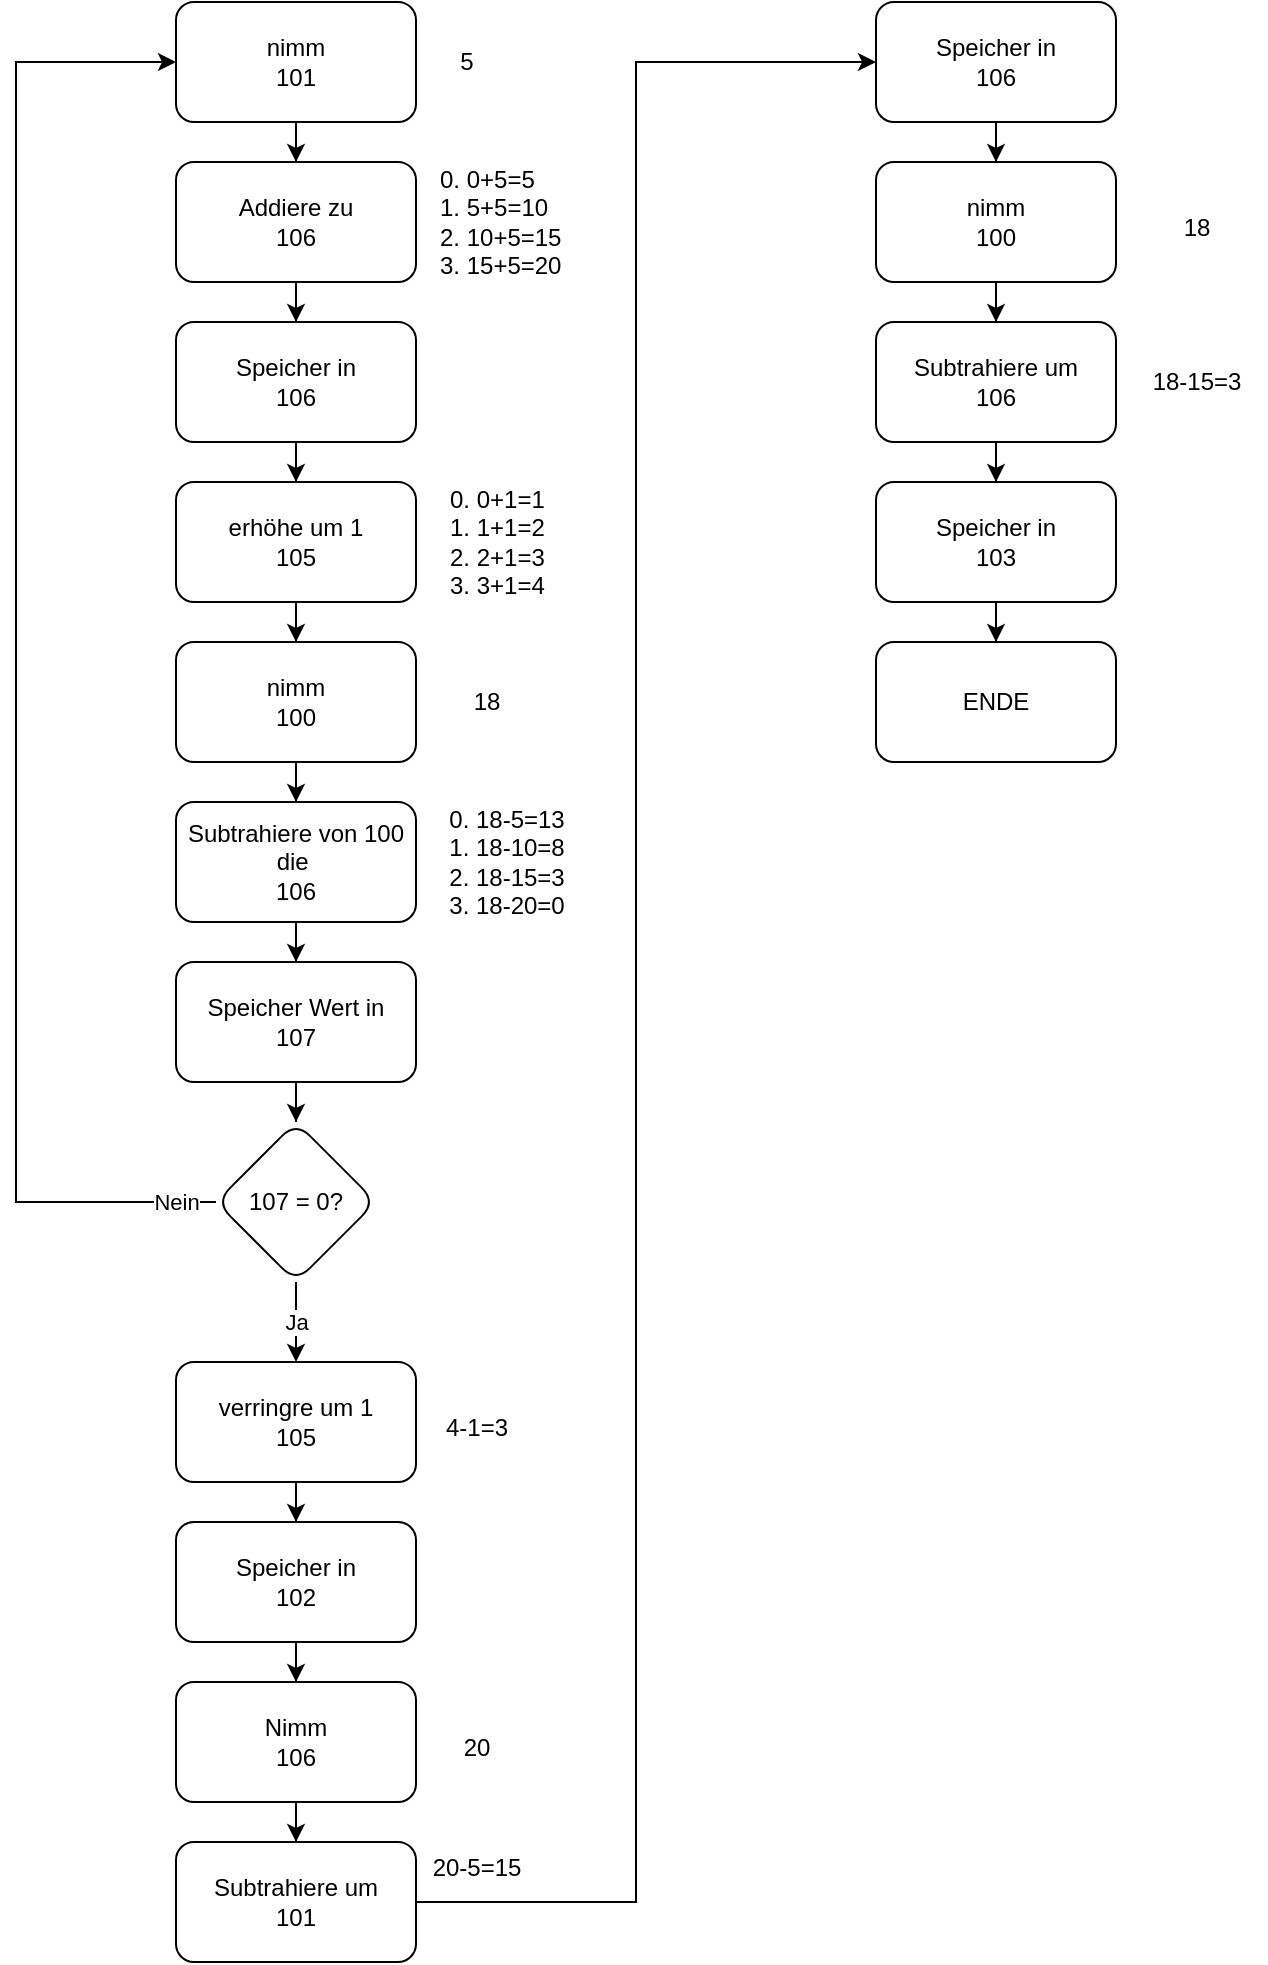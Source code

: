 <mxfile version="21.7.5" type="github">
  <diagram id="C5RBs43oDa-KdzZeNtuy" name="Page-1">
    <mxGraphModel dx="1366" dy="790" grid="1" gridSize="10" guides="1" tooltips="1" connect="1" arrows="1" fold="1" page="1" pageScale="1" pageWidth="827" pageHeight="1169" math="0" shadow="0">
      <root>
        <mxCell id="WIyWlLk6GJQsqaUBKTNV-0" />
        <mxCell id="WIyWlLk6GJQsqaUBKTNV-1" parent="WIyWlLk6GJQsqaUBKTNV-0" />
        <mxCell id="BYqjaqUp05EPoA2-a8h6-5" value="" style="edgeStyle=orthogonalEdgeStyle;rounded=0;orthogonalLoop=1;jettySize=auto;html=1;" edge="1" parent="WIyWlLk6GJQsqaUBKTNV-1" source="BYqjaqUp05EPoA2-a8h6-3" target="BYqjaqUp05EPoA2-a8h6-4">
          <mxGeometry relative="1" as="geometry" />
        </mxCell>
        <mxCell id="BYqjaqUp05EPoA2-a8h6-3" value="nimm&lt;br&gt;101" style="rounded=1;whiteSpace=wrap;html=1;" vertex="1" parent="WIyWlLk6GJQsqaUBKTNV-1">
          <mxGeometry x="120" y="80" width="120" height="60" as="geometry" />
        </mxCell>
        <mxCell id="BYqjaqUp05EPoA2-a8h6-7" value="" style="edgeStyle=orthogonalEdgeStyle;rounded=0;orthogonalLoop=1;jettySize=auto;html=1;" edge="1" parent="WIyWlLk6GJQsqaUBKTNV-1" source="BYqjaqUp05EPoA2-a8h6-4" target="BYqjaqUp05EPoA2-a8h6-6">
          <mxGeometry relative="1" as="geometry" />
        </mxCell>
        <mxCell id="BYqjaqUp05EPoA2-a8h6-4" value="Addiere zu&lt;br&gt;106" style="rounded=1;whiteSpace=wrap;html=1;" vertex="1" parent="WIyWlLk6GJQsqaUBKTNV-1">
          <mxGeometry x="120" y="160" width="120" height="60" as="geometry" />
        </mxCell>
        <mxCell id="BYqjaqUp05EPoA2-a8h6-9" value="" style="edgeStyle=orthogonalEdgeStyle;rounded=0;orthogonalLoop=1;jettySize=auto;html=1;" edge="1" parent="WIyWlLk6GJQsqaUBKTNV-1" source="BYqjaqUp05EPoA2-a8h6-6" target="BYqjaqUp05EPoA2-a8h6-8">
          <mxGeometry relative="1" as="geometry" />
        </mxCell>
        <mxCell id="BYqjaqUp05EPoA2-a8h6-6" value="Speicher in&lt;br&gt;106" style="rounded=1;whiteSpace=wrap;html=1;" vertex="1" parent="WIyWlLk6GJQsqaUBKTNV-1">
          <mxGeometry x="120" y="240" width="120" height="60" as="geometry" />
        </mxCell>
        <mxCell id="BYqjaqUp05EPoA2-a8h6-11" value="" style="edgeStyle=orthogonalEdgeStyle;rounded=0;orthogonalLoop=1;jettySize=auto;html=1;" edge="1" parent="WIyWlLk6GJQsqaUBKTNV-1" source="BYqjaqUp05EPoA2-a8h6-8" target="BYqjaqUp05EPoA2-a8h6-10">
          <mxGeometry relative="1" as="geometry" />
        </mxCell>
        <mxCell id="BYqjaqUp05EPoA2-a8h6-8" value="erhöhe um 1&lt;br&gt;105" style="whiteSpace=wrap;html=1;rounded=1;" vertex="1" parent="WIyWlLk6GJQsqaUBKTNV-1">
          <mxGeometry x="120" y="320" width="120" height="60" as="geometry" />
        </mxCell>
        <mxCell id="BYqjaqUp05EPoA2-a8h6-13" value="" style="edgeStyle=orthogonalEdgeStyle;rounded=0;orthogonalLoop=1;jettySize=auto;html=1;" edge="1" parent="WIyWlLk6GJQsqaUBKTNV-1" source="BYqjaqUp05EPoA2-a8h6-10" target="BYqjaqUp05EPoA2-a8h6-12">
          <mxGeometry relative="1" as="geometry" />
        </mxCell>
        <mxCell id="BYqjaqUp05EPoA2-a8h6-10" value="nimm&lt;br&gt;100" style="whiteSpace=wrap;html=1;rounded=1;" vertex="1" parent="WIyWlLk6GJQsqaUBKTNV-1">
          <mxGeometry x="120" y="400" width="120" height="60" as="geometry" />
        </mxCell>
        <mxCell id="BYqjaqUp05EPoA2-a8h6-15" value="" style="edgeStyle=orthogonalEdgeStyle;rounded=0;orthogonalLoop=1;jettySize=auto;html=1;" edge="1" parent="WIyWlLk6GJQsqaUBKTNV-1" source="BYqjaqUp05EPoA2-a8h6-12" target="BYqjaqUp05EPoA2-a8h6-14">
          <mxGeometry relative="1" as="geometry" />
        </mxCell>
        <mxCell id="BYqjaqUp05EPoA2-a8h6-12" value="Subtrahiere von 100&lt;br&gt;die&amp;nbsp;&lt;br&gt;106" style="whiteSpace=wrap;html=1;rounded=1;" vertex="1" parent="WIyWlLk6GJQsqaUBKTNV-1">
          <mxGeometry x="120" y="480" width="120" height="60" as="geometry" />
        </mxCell>
        <mxCell id="BYqjaqUp05EPoA2-a8h6-17" value="" style="edgeStyle=orthogonalEdgeStyle;rounded=0;orthogonalLoop=1;jettySize=auto;html=1;" edge="1" parent="WIyWlLk6GJQsqaUBKTNV-1" source="BYqjaqUp05EPoA2-a8h6-14" target="BYqjaqUp05EPoA2-a8h6-16">
          <mxGeometry relative="1" as="geometry" />
        </mxCell>
        <mxCell id="BYqjaqUp05EPoA2-a8h6-14" value="Speicher Wert in&lt;br&gt;107" style="whiteSpace=wrap;html=1;rounded=1;" vertex="1" parent="WIyWlLk6GJQsqaUBKTNV-1">
          <mxGeometry x="120" y="560" width="120" height="60" as="geometry" />
        </mxCell>
        <mxCell id="BYqjaqUp05EPoA2-a8h6-18" value="Nein" style="edgeStyle=orthogonalEdgeStyle;rounded=0;orthogonalLoop=1;jettySize=auto;html=1;exitX=0;exitY=0.5;exitDx=0;exitDy=0;entryX=0;entryY=0.5;entryDx=0;entryDy=0;" edge="1" parent="WIyWlLk6GJQsqaUBKTNV-1" source="BYqjaqUp05EPoA2-a8h6-16" target="BYqjaqUp05EPoA2-a8h6-3">
          <mxGeometry x="-0.947" relative="1" as="geometry">
            <Array as="points">
              <mxPoint x="40" y="680" />
              <mxPoint x="40" y="110" />
            </Array>
            <mxPoint as="offset" />
          </mxGeometry>
        </mxCell>
        <mxCell id="BYqjaqUp05EPoA2-a8h6-20" value="Ja" style="edgeStyle=orthogonalEdgeStyle;rounded=0;orthogonalLoop=1;jettySize=auto;html=1;" edge="1" parent="WIyWlLk6GJQsqaUBKTNV-1" source="BYqjaqUp05EPoA2-a8h6-16" target="BYqjaqUp05EPoA2-a8h6-19">
          <mxGeometry relative="1" as="geometry" />
        </mxCell>
        <mxCell id="BYqjaqUp05EPoA2-a8h6-16" value="107 = 0?" style="rhombus;whiteSpace=wrap;html=1;rounded=1;" vertex="1" parent="WIyWlLk6GJQsqaUBKTNV-1">
          <mxGeometry x="140" y="640" width="80" height="80" as="geometry" />
        </mxCell>
        <mxCell id="BYqjaqUp05EPoA2-a8h6-22" value="" style="edgeStyle=orthogonalEdgeStyle;rounded=0;orthogonalLoop=1;jettySize=auto;html=1;" edge="1" parent="WIyWlLk6GJQsqaUBKTNV-1" source="BYqjaqUp05EPoA2-a8h6-19" target="BYqjaqUp05EPoA2-a8h6-21">
          <mxGeometry relative="1" as="geometry" />
        </mxCell>
        <mxCell id="BYqjaqUp05EPoA2-a8h6-19" value="verringre um 1&lt;br&gt;105" style="whiteSpace=wrap;html=1;rounded=1;" vertex="1" parent="WIyWlLk6GJQsqaUBKTNV-1">
          <mxGeometry x="120" y="760" width="120" height="60" as="geometry" />
        </mxCell>
        <mxCell id="BYqjaqUp05EPoA2-a8h6-24" value="" style="edgeStyle=orthogonalEdgeStyle;rounded=0;orthogonalLoop=1;jettySize=auto;html=1;" edge="1" parent="WIyWlLk6GJQsqaUBKTNV-1" source="BYqjaqUp05EPoA2-a8h6-21" target="BYqjaqUp05EPoA2-a8h6-23">
          <mxGeometry relative="1" as="geometry" />
        </mxCell>
        <mxCell id="BYqjaqUp05EPoA2-a8h6-21" value="Speicher in&lt;br&gt;102" style="whiteSpace=wrap;html=1;rounded=1;" vertex="1" parent="WIyWlLk6GJQsqaUBKTNV-1">
          <mxGeometry x="120" y="840" width="120" height="60" as="geometry" />
        </mxCell>
        <mxCell id="BYqjaqUp05EPoA2-a8h6-26" value="" style="edgeStyle=orthogonalEdgeStyle;rounded=0;orthogonalLoop=1;jettySize=auto;html=1;" edge="1" parent="WIyWlLk6GJQsqaUBKTNV-1" source="BYqjaqUp05EPoA2-a8h6-23" target="BYqjaqUp05EPoA2-a8h6-25">
          <mxGeometry relative="1" as="geometry" />
        </mxCell>
        <mxCell id="BYqjaqUp05EPoA2-a8h6-23" value="Nimm&lt;br&gt;106" style="whiteSpace=wrap;html=1;rounded=1;" vertex="1" parent="WIyWlLk6GJQsqaUBKTNV-1">
          <mxGeometry x="120" y="920" width="120" height="60" as="geometry" />
        </mxCell>
        <mxCell id="BYqjaqUp05EPoA2-a8h6-28" value="" style="edgeStyle=orthogonalEdgeStyle;rounded=0;orthogonalLoop=1;jettySize=auto;html=1;entryX=0;entryY=0.5;entryDx=0;entryDy=0;" edge="1" parent="WIyWlLk6GJQsqaUBKTNV-1" source="BYqjaqUp05EPoA2-a8h6-25" target="BYqjaqUp05EPoA2-a8h6-27">
          <mxGeometry relative="1" as="geometry">
            <Array as="points">
              <mxPoint x="350" y="1030" />
              <mxPoint x="350" y="110" />
            </Array>
          </mxGeometry>
        </mxCell>
        <mxCell id="BYqjaqUp05EPoA2-a8h6-25" value="Subtrahiere um&lt;br&gt;101" style="whiteSpace=wrap;html=1;rounded=1;" vertex="1" parent="WIyWlLk6GJQsqaUBKTNV-1">
          <mxGeometry x="120" y="1000" width="120" height="60" as="geometry" />
        </mxCell>
        <mxCell id="BYqjaqUp05EPoA2-a8h6-30" value="" style="edgeStyle=orthogonalEdgeStyle;rounded=0;orthogonalLoop=1;jettySize=auto;html=1;" edge="1" parent="WIyWlLk6GJQsqaUBKTNV-1" source="BYqjaqUp05EPoA2-a8h6-27" target="BYqjaqUp05EPoA2-a8h6-29">
          <mxGeometry relative="1" as="geometry" />
        </mxCell>
        <mxCell id="BYqjaqUp05EPoA2-a8h6-27" value="Speicher in&lt;br&gt;106" style="whiteSpace=wrap;html=1;rounded=1;" vertex="1" parent="WIyWlLk6GJQsqaUBKTNV-1">
          <mxGeometry x="470" y="80" width="120" height="60" as="geometry" />
        </mxCell>
        <mxCell id="BYqjaqUp05EPoA2-a8h6-32" value="" style="edgeStyle=orthogonalEdgeStyle;rounded=0;orthogonalLoop=1;jettySize=auto;html=1;" edge="1" parent="WIyWlLk6GJQsqaUBKTNV-1" source="BYqjaqUp05EPoA2-a8h6-29" target="BYqjaqUp05EPoA2-a8h6-31">
          <mxGeometry relative="1" as="geometry" />
        </mxCell>
        <mxCell id="BYqjaqUp05EPoA2-a8h6-29" value="nimm&lt;br&gt;100" style="whiteSpace=wrap;html=1;rounded=1;" vertex="1" parent="WIyWlLk6GJQsqaUBKTNV-1">
          <mxGeometry x="470" y="160" width="120" height="60" as="geometry" />
        </mxCell>
        <mxCell id="BYqjaqUp05EPoA2-a8h6-34" value="" style="edgeStyle=orthogonalEdgeStyle;rounded=0;orthogonalLoop=1;jettySize=auto;html=1;" edge="1" parent="WIyWlLk6GJQsqaUBKTNV-1" source="BYqjaqUp05EPoA2-a8h6-31" target="BYqjaqUp05EPoA2-a8h6-33">
          <mxGeometry relative="1" as="geometry" />
        </mxCell>
        <mxCell id="BYqjaqUp05EPoA2-a8h6-31" value="Subtrahiere um&lt;br&gt;106" style="whiteSpace=wrap;html=1;rounded=1;" vertex="1" parent="WIyWlLk6GJQsqaUBKTNV-1">
          <mxGeometry x="470" y="240" width="120" height="60" as="geometry" />
        </mxCell>
        <mxCell id="BYqjaqUp05EPoA2-a8h6-36" value="" style="edgeStyle=orthogonalEdgeStyle;rounded=0;orthogonalLoop=1;jettySize=auto;html=1;" edge="1" parent="WIyWlLk6GJQsqaUBKTNV-1" source="BYqjaqUp05EPoA2-a8h6-33" target="BYqjaqUp05EPoA2-a8h6-35">
          <mxGeometry relative="1" as="geometry" />
        </mxCell>
        <mxCell id="BYqjaqUp05EPoA2-a8h6-33" value="Speicher in&lt;br&gt;103" style="whiteSpace=wrap;html=1;rounded=1;" vertex="1" parent="WIyWlLk6GJQsqaUBKTNV-1">
          <mxGeometry x="470" y="320" width="120" height="60" as="geometry" />
        </mxCell>
        <mxCell id="BYqjaqUp05EPoA2-a8h6-35" value="ENDE" style="whiteSpace=wrap;html=1;rounded=1;" vertex="1" parent="WIyWlLk6GJQsqaUBKTNV-1">
          <mxGeometry x="470" y="400" width="120" height="60" as="geometry" />
        </mxCell>
        <mxCell id="BYqjaqUp05EPoA2-a8h6-37" value="5" style="text;html=1;align=center;verticalAlign=middle;resizable=0;points=[];autosize=1;strokeColor=none;fillColor=none;" vertex="1" parent="WIyWlLk6GJQsqaUBKTNV-1">
          <mxGeometry x="250" y="95" width="30" height="30" as="geometry" />
        </mxCell>
        <mxCell id="BYqjaqUp05EPoA2-a8h6-38" value="0. 0+5=5&lt;br&gt;1. 5+5=10&lt;br&gt;2. 10+5=15&lt;br&gt;3. 15+5=20" style="text;html=1;align=left;verticalAlign=middle;resizable=0;points=[];autosize=1;strokeColor=none;fillColor=none;" vertex="1" parent="WIyWlLk6GJQsqaUBKTNV-1">
          <mxGeometry x="250" y="155" width="80" height="70" as="geometry" />
        </mxCell>
        <mxCell id="BYqjaqUp05EPoA2-a8h6-39" value="0. 0+1=1&lt;br&gt;1. 1+1=2&lt;br&gt;2. 2+1=3&lt;br&gt;3. 3+1=4" style="text;html=1;align=left;verticalAlign=middle;resizable=0;points=[];autosize=1;strokeColor=none;fillColor=none;" vertex="1" parent="WIyWlLk6GJQsqaUBKTNV-1">
          <mxGeometry x="255" y="315" width="70" height="70" as="geometry" />
        </mxCell>
        <mxCell id="BYqjaqUp05EPoA2-a8h6-40" value="18" style="text;html=1;align=center;verticalAlign=middle;resizable=0;points=[];autosize=1;strokeColor=none;fillColor=none;" vertex="1" parent="WIyWlLk6GJQsqaUBKTNV-1">
          <mxGeometry x="255" y="415" width="40" height="30" as="geometry" />
        </mxCell>
        <mxCell id="BYqjaqUp05EPoA2-a8h6-41" value="0. 18-5=13&lt;br&gt;1. 18-10=8&lt;br&gt;2. 18-15=3&lt;br&gt;3. 18-20=0" style="text;html=1;align=center;verticalAlign=middle;resizable=0;points=[];autosize=1;strokeColor=none;fillColor=none;" vertex="1" parent="WIyWlLk6GJQsqaUBKTNV-1">
          <mxGeometry x="245" y="475" width="80" height="70" as="geometry" />
        </mxCell>
        <mxCell id="BYqjaqUp05EPoA2-a8h6-42" value="4-1=3" style="text;html=1;align=center;verticalAlign=middle;resizable=0;points=[];autosize=1;strokeColor=none;fillColor=none;" vertex="1" parent="WIyWlLk6GJQsqaUBKTNV-1">
          <mxGeometry x="245" y="778" width="50" height="30" as="geometry" />
        </mxCell>
        <mxCell id="BYqjaqUp05EPoA2-a8h6-43" value="20" style="text;html=1;align=center;verticalAlign=middle;resizable=0;points=[];autosize=1;strokeColor=none;fillColor=none;" vertex="1" parent="WIyWlLk6GJQsqaUBKTNV-1">
          <mxGeometry x="250" y="938" width="40" height="30" as="geometry" />
        </mxCell>
        <mxCell id="BYqjaqUp05EPoA2-a8h6-44" value="20-5=15" style="text;html=1;align=center;verticalAlign=middle;resizable=0;points=[];autosize=1;strokeColor=none;fillColor=none;" vertex="1" parent="WIyWlLk6GJQsqaUBKTNV-1">
          <mxGeometry x="235" y="998" width="70" height="30" as="geometry" />
        </mxCell>
        <mxCell id="BYqjaqUp05EPoA2-a8h6-46" value="18" style="text;html=1;align=center;verticalAlign=middle;resizable=0;points=[];autosize=1;strokeColor=none;fillColor=none;" vertex="1" parent="WIyWlLk6GJQsqaUBKTNV-1">
          <mxGeometry x="610" y="178" width="40" height="30" as="geometry" />
        </mxCell>
        <mxCell id="BYqjaqUp05EPoA2-a8h6-47" value="18-15=3" style="text;html=1;align=center;verticalAlign=middle;resizable=0;points=[];autosize=1;strokeColor=none;fillColor=none;" vertex="1" parent="WIyWlLk6GJQsqaUBKTNV-1">
          <mxGeometry x="595" y="255" width="70" height="30" as="geometry" />
        </mxCell>
      </root>
    </mxGraphModel>
  </diagram>
</mxfile>
